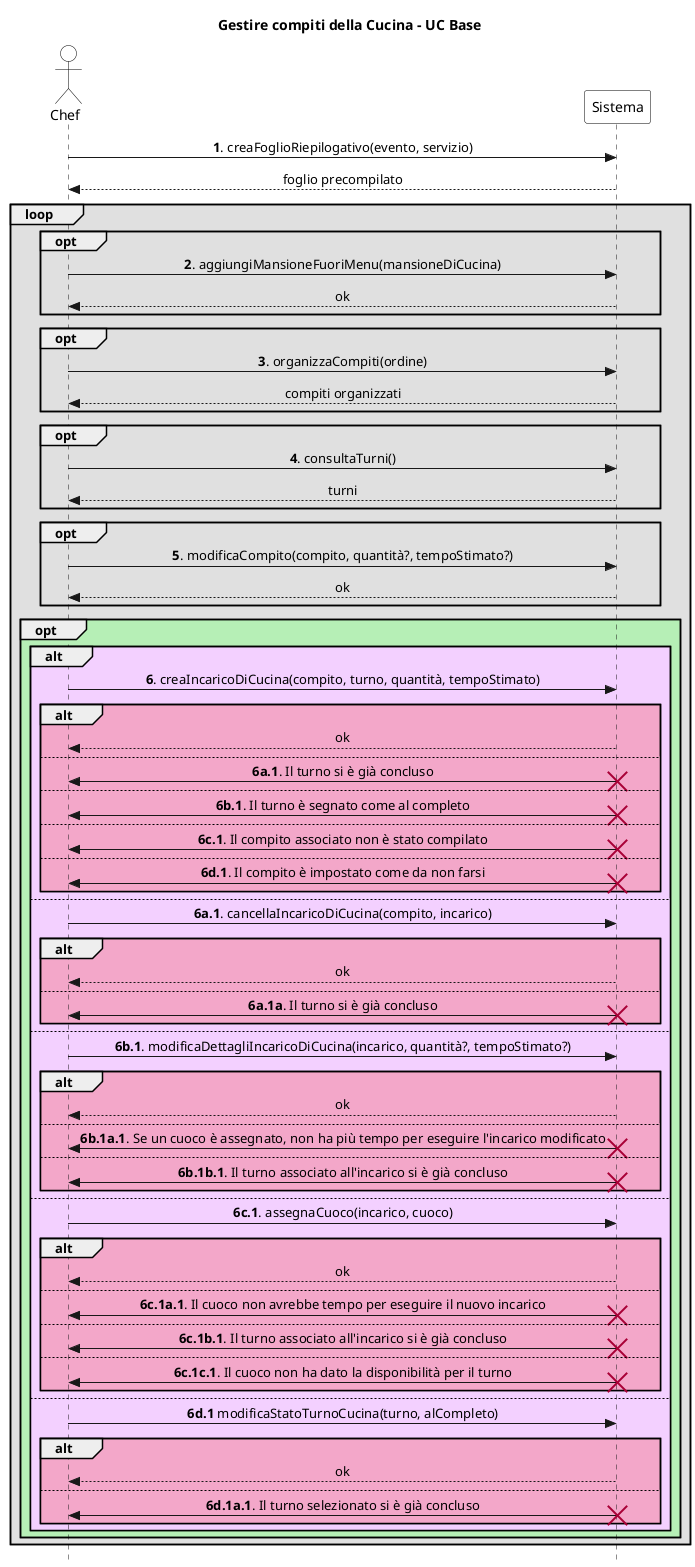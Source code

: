 @startuml
skinparam Style strictuml
skinparam SequenceMessageAlign center

skinparam sequence {
    ActorBorderColor Black
    ActorBackgroundColor White
    ParticipantBorderColor Black
    ParticipantBackgroundColor White
}

actor Chef
participant Sistema

title Gestire compiti della Cucina - UC Base

Chef -> Sistema: **1**. creaFoglioRiepilogativo(evento, servizio)
return foglio precompilato

loop #e0e0e0
    opt #e0e0e0
        Chef -> Sistema: **2**. aggiungiMansioneFuoriMenu(mansioneDiCucina)
        return ok
    end

    opt #e0e0e0
        Chef -> Sistema: **3**. organizzaCompiti(ordine)
        return compiti organizzati
    end

    opt #e0e0e0
        Chef -> Sistema: **4**. consultaTurni()
        return turni
    end

    opt #e0e0e0
        Chef -> Sistema: **5**. modificaCompito(compito, quantità?, tempoStimato?)
        return ok
    end

    opt #b6efb6
        alt #f3d0ff
            Chef -> Sistema: **6**. creaIncaricoDiCucina(compito, turno, quantità, tempoStimato)
            alt #f3a7c9
                return ok
            else
                Chef <- Sistema: **6a.1**. Il turno si è già concluso
                destroy Sistema
            else
                Chef <- Sistema: **6b.1**. Il turno è segnato come al completo
                destroy Sistema
            else
                Chef <- Sistema: **6c.1**. Il compito associato non è stato compilato
                destroy Sistema
            else
                Chef <- Sistema: **6d.1**. Il compito è impostato come da non farsi
                destroy Sistema
            end
        else
            Chef -> Sistema: **6a.1**. cancellaIncaricoDiCucina(compito, incarico)
            alt #f3a7c9
                return ok
            else
                Chef <- Sistema: **6a.1a**. Il turno si è già concluso
                destroy Sistema
            end
        else
            Chef -> Sistema: **6b.1**. modificaDettagliIncaricoDiCucina(incarico, quantità?, tempoStimato?)
            alt #f3a7c9
                return ok
            else
                Chef <- Sistema: **6b.1a.1**. Se un cuoco è assegnato, non ha più tempo per eseguire l'incarico modificato
                destroy Sistema
            else
                Chef <- Sistema: **6b.1b.1**. Il turno associato all'incarico si è già concluso
                destroy Sistema
            end
        else
            Chef -> Sistema: **6c.1**. assegnaCuoco(incarico, cuoco)
            alt #f3a7c9
                return ok
            else
                Chef <- Sistema: **6c.1a.1**. Il cuoco non avrebbe tempo per eseguire il nuovo incarico
                destroy Sistema
            else
                Chef <- Sistema: **6c.1b.1**. Il turno associato all'incarico si è già concluso
                destroy Sistema
            else
                Chef <- Sistema: **6c.1c.1**. Il cuoco non ha dato la disponibilità per il turno
                destroy Sistema
            end
        else
            Chef -> Sistema: **6d.1** modificaStatoTurnoCucina(turno, alCompleto)
            alt #f3a7c9
                return ok
            else
                Chef <- Sistema: **6d.1a.1**. Il turno selezionato si è già concluso
                destroy Sistema
            end
        end
    end

end


@enduml
